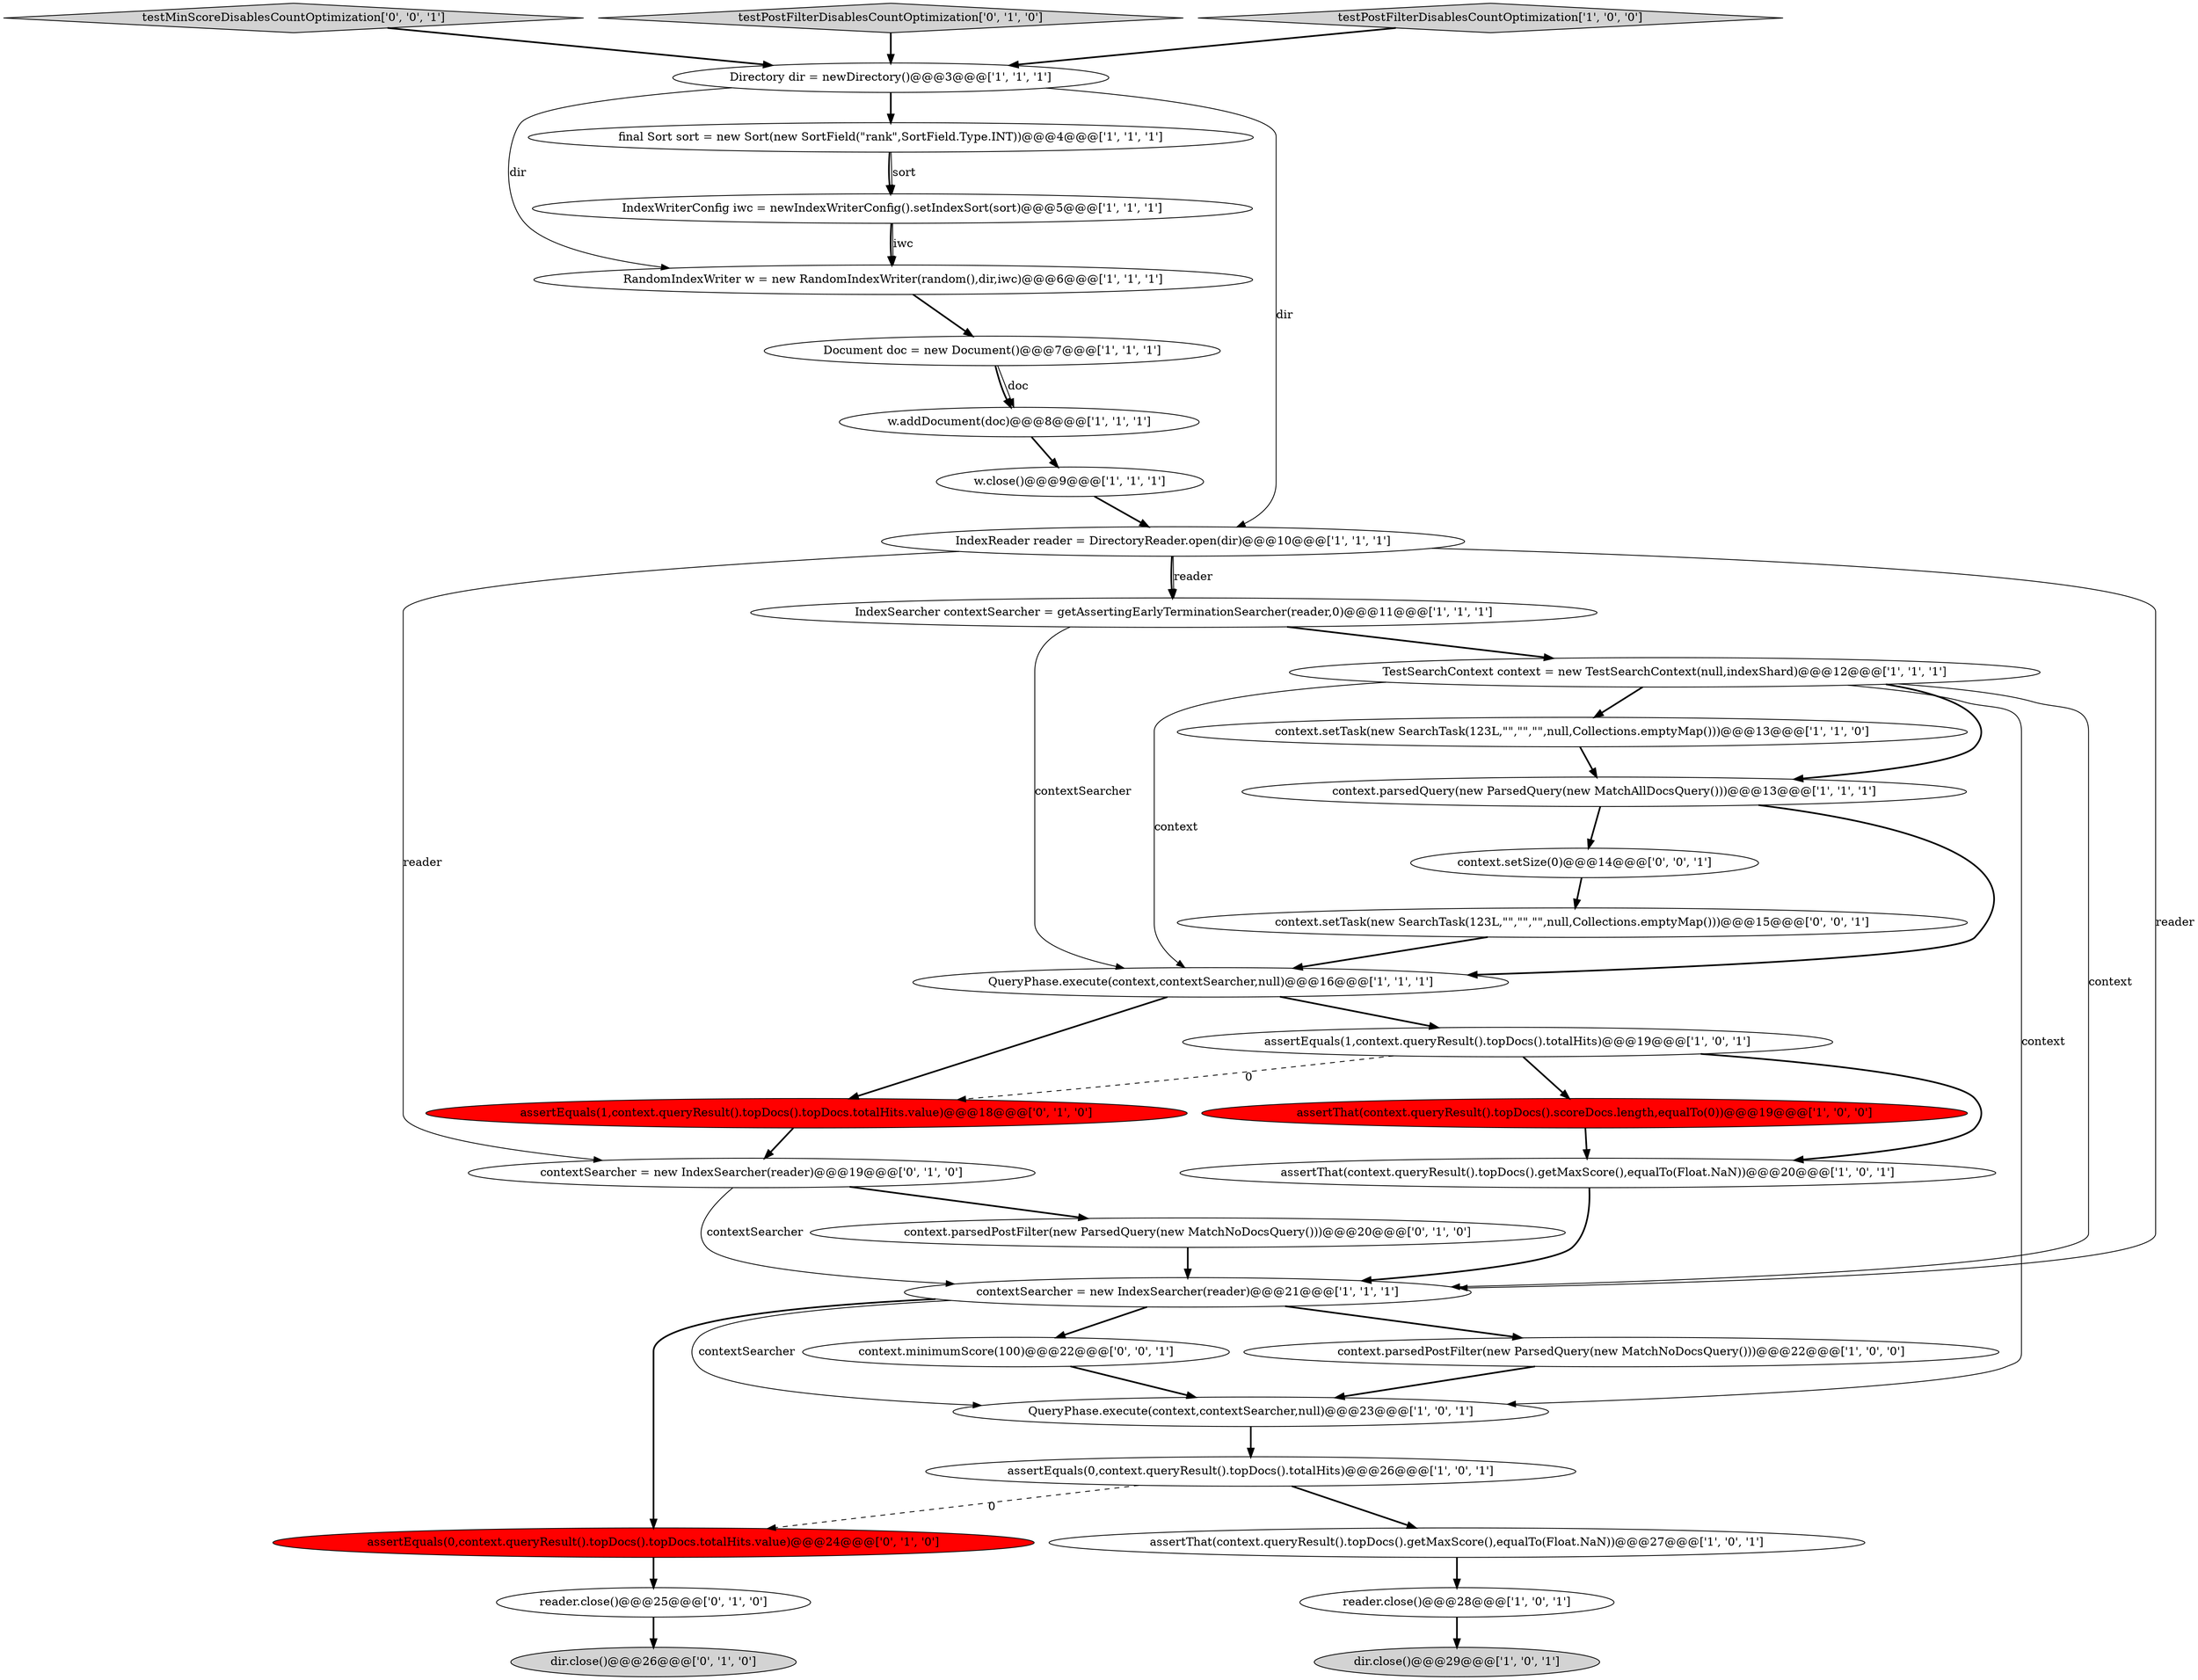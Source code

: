 digraph {
16 [style = filled, label = "context.parsedQuery(new ParsedQuery(new MatchAllDocsQuery()))@@@13@@@['1', '1', '1']", fillcolor = white, shape = ellipse image = "AAA0AAABBB1BBB"];
18 [style = filled, label = "w.close()@@@9@@@['1', '1', '1']", fillcolor = white, shape = ellipse image = "AAA0AAABBB1BBB"];
12 [style = filled, label = "RandomIndexWriter w = new RandomIndexWriter(random(),dir,iwc)@@@6@@@['1', '1', '1']", fillcolor = white, shape = ellipse image = "AAA0AAABBB1BBB"];
10 [style = filled, label = "assertThat(context.queryResult().topDocs().getMaxScore(),equalTo(Float.NaN))@@@27@@@['1', '0', '1']", fillcolor = white, shape = ellipse image = "AAA0AAABBB1BBB"];
20 [style = filled, label = "dir.close()@@@29@@@['1', '0', '1']", fillcolor = lightgray, shape = ellipse image = "AAA0AAABBB1BBB"];
3 [style = filled, label = "context.parsedPostFilter(new ParsedQuery(new MatchNoDocsQuery()))@@@22@@@['1', '0', '0']", fillcolor = white, shape = ellipse image = "AAA0AAABBB1BBB"];
7 [style = filled, label = "IndexWriterConfig iwc = newIndexWriterConfig().setIndexSort(sort)@@@5@@@['1', '1', '1']", fillcolor = white, shape = ellipse image = "AAA0AAABBB1BBB"];
28 [style = filled, label = "assertEquals(1,context.queryResult().topDocs().topDocs.totalHits.value)@@@18@@@['0', '1', '0']", fillcolor = red, shape = ellipse image = "AAA1AAABBB2BBB"];
1 [style = filled, label = "w.addDocument(doc)@@@8@@@['1', '1', '1']", fillcolor = white, shape = ellipse image = "AAA0AAABBB1BBB"];
32 [style = filled, label = "testMinScoreDisablesCountOptimization['0', '0', '1']", fillcolor = lightgray, shape = diamond image = "AAA0AAABBB3BBB"];
29 [style = filled, label = "dir.close()@@@26@@@['0', '1', '0']", fillcolor = lightgray, shape = ellipse image = "AAA0AAABBB2BBB"];
30 [style = filled, label = "testPostFilterDisablesCountOptimization['0', '1', '0']", fillcolor = lightgray, shape = diamond image = "AAA0AAABBB2BBB"];
27 [style = filled, label = "contextSearcher = new IndexSearcher(reader)@@@19@@@['0', '1', '0']", fillcolor = white, shape = ellipse image = "AAA0AAABBB2BBB"];
14 [style = filled, label = "final Sort sort = new Sort(new SortField(\"rank\",SortField.Type.INT))@@@4@@@['1', '1', '1']", fillcolor = white, shape = ellipse image = "AAA0AAABBB1BBB"];
24 [style = filled, label = "assertEquals(0,context.queryResult().topDocs().topDocs.totalHits.value)@@@24@@@['0', '1', '0']", fillcolor = red, shape = ellipse image = "AAA1AAABBB2BBB"];
9 [style = filled, label = "assertEquals(0,context.queryResult().topDocs().totalHits)@@@26@@@['1', '0', '1']", fillcolor = white, shape = ellipse image = "AAA0AAABBB1BBB"];
11 [style = filled, label = "assertThat(context.queryResult().topDocs().getMaxScore(),equalTo(Float.NaN))@@@20@@@['1', '0', '1']", fillcolor = white, shape = ellipse image = "AAA0AAABBB1BBB"];
13 [style = filled, label = "IndexSearcher contextSearcher = getAssertingEarlyTerminationSearcher(reader,0)@@@11@@@['1', '1', '1']", fillcolor = white, shape = ellipse image = "AAA0AAABBB1BBB"];
4 [style = filled, label = "QueryPhase.execute(context,contextSearcher,null)@@@23@@@['1', '0', '1']", fillcolor = white, shape = ellipse image = "AAA0AAABBB1BBB"];
5 [style = filled, label = "IndexReader reader = DirectoryReader.open(dir)@@@10@@@['1', '1', '1']", fillcolor = white, shape = ellipse image = "AAA0AAABBB1BBB"];
0 [style = filled, label = "Directory dir = newDirectory()@@@3@@@['1', '1', '1']", fillcolor = white, shape = ellipse image = "AAA0AAABBB1BBB"];
25 [style = filled, label = "reader.close()@@@25@@@['0', '1', '0']", fillcolor = white, shape = ellipse image = "AAA0AAABBB2BBB"];
23 [style = filled, label = "contextSearcher = new IndexSearcher(reader)@@@21@@@['1', '1', '1']", fillcolor = white, shape = ellipse image = "AAA0AAABBB1BBB"];
26 [style = filled, label = "context.parsedPostFilter(new ParsedQuery(new MatchNoDocsQuery()))@@@20@@@['0', '1', '0']", fillcolor = white, shape = ellipse image = "AAA0AAABBB2BBB"];
19 [style = filled, label = "reader.close()@@@28@@@['1', '0', '1']", fillcolor = white, shape = ellipse image = "AAA0AAABBB1BBB"];
33 [style = filled, label = "context.setSize(0)@@@14@@@['0', '0', '1']", fillcolor = white, shape = ellipse image = "AAA0AAABBB3BBB"];
34 [style = filled, label = "context.minimumScore(100)@@@22@@@['0', '0', '1']", fillcolor = white, shape = ellipse image = "AAA0AAABBB3BBB"];
21 [style = filled, label = "testPostFilterDisablesCountOptimization['1', '0', '0']", fillcolor = lightgray, shape = diamond image = "AAA0AAABBB1BBB"];
22 [style = filled, label = "QueryPhase.execute(context,contextSearcher,null)@@@16@@@['1', '1', '1']", fillcolor = white, shape = ellipse image = "AAA0AAABBB1BBB"];
17 [style = filled, label = "assertEquals(1,context.queryResult().topDocs().totalHits)@@@19@@@['1', '0', '1']", fillcolor = white, shape = ellipse image = "AAA0AAABBB1BBB"];
6 [style = filled, label = "context.setTask(new SearchTask(123L,\"\",\"\",\"\",null,Collections.emptyMap()))@@@13@@@['1', '1', '0']", fillcolor = white, shape = ellipse image = "AAA0AAABBB1BBB"];
15 [style = filled, label = "Document doc = new Document()@@@7@@@['1', '1', '1']", fillcolor = white, shape = ellipse image = "AAA0AAABBB1BBB"];
31 [style = filled, label = "context.setTask(new SearchTask(123L,\"\",\"\",\"\",null,Collections.emptyMap()))@@@15@@@['0', '0', '1']", fillcolor = white, shape = ellipse image = "AAA0AAABBB3BBB"];
8 [style = filled, label = "TestSearchContext context = new TestSearchContext(null,indexShard)@@@12@@@['1', '1', '1']", fillcolor = white, shape = ellipse image = "AAA0AAABBB1BBB"];
2 [style = filled, label = "assertThat(context.queryResult().topDocs().scoreDocs.length,equalTo(0))@@@19@@@['1', '0', '0']", fillcolor = red, shape = ellipse image = "AAA1AAABBB1BBB"];
4->9 [style = bold, label=""];
8->16 [style = bold, label=""];
31->22 [style = bold, label=""];
21->0 [style = bold, label=""];
9->24 [style = dashed, label="0"];
7->12 [style = bold, label=""];
5->23 [style = solid, label="reader"];
8->4 [style = solid, label="context"];
10->19 [style = bold, label=""];
19->20 [style = bold, label=""];
32->0 [style = bold, label=""];
8->22 [style = solid, label="context"];
12->15 [style = bold, label=""];
0->5 [style = solid, label="dir"];
27->23 [style = solid, label="contextSearcher"];
1->18 [style = bold, label=""];
8->6 [style = bold, label=""];
23->3 [style = bold, label=""];
22->28 [style = bold, label=""];
15->1 [style = solid, label="doc"];
9->10 [style = bold, label=""];
25->29 [style = bold, label=""];
16->22 [style = bold, label=""];
3->4 [style = bold, label=""];
17->11 [style = bold, label=""];
23->4 [style = solid, label="contextSearcher"];
13->22 [style = solid, label="contextSearcher"];
14->7 [style = bold, label=""];
17->28 [style = dashed, label="0"];
0->14 [style = bold, label=""];
23->24 [style = bold, label=""];
0->12 [style = solid, label="dir"];
27->26 [style = bold, label=""];
17->2 [style = bold, label=""];
14->7 [style = solid, label="sort"];
16->33 [style = bold, label=""];
6->16 [style = bold, label=""];
24->25 [style = bold, label=""];
18->5 [style = bold, label=""];
5->13 [style = bold, label=""];
26->23 [style = bold, label=""];
5->13 [style = solid, label="reader"];
23->34 [style = bold, label=""];
22->17 [style = bold, label=""];
33->31 [style = bold, label=""];
34->4 [style = bold, label=""];
5->27 [style = solid, label="reader"];
30->0 [style = bold, label=""];
28->27 [style = bold, label=""];
13->8 [style = bold, label=""];
8->23 [style = solid, label="context"];
11->23 [style = bold, label=""];
2->11 [style = bold, label=""];
7->12 [style = solid, label="iwc"];
15->1 [style = bold, label=""];
}
